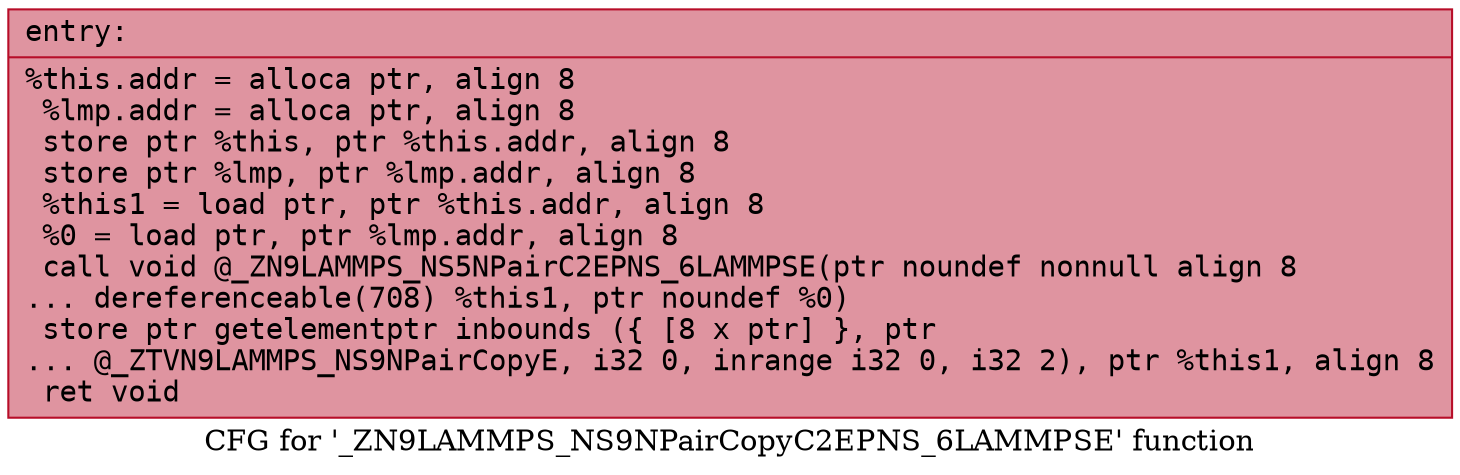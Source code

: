 digraph "CFG for '_ZN9LAMMPS_NS9NPairCopyC2EPNS_6LAMMPSE' function" {
	label="CFG for '_ZN9LAMMPS_NS9NPairCopyC2EPNS_6LAMMPSE' function";

	Node0x55d8a32d5df0 [shape=record,color="#b70d28ff", style=filled, fillcolor="#b70d2870" fontname="Courier",label="{entry:\l|  %this.addr = alloca ptr, align 8\l  %lmp.addr = alloca ptr, align 8\l  store ptr %this, ptr %this.addr, align 8\l  store ptr %lmp, ptr %lmp.addr, align 8\l  %this1 = load ptr, ptr %this.addr, align 8\l  %0 = load ptr, ptr %lmp.addr, align 8\l  call void @_ZN9LAMMPS_NS5NPairC2EPNS_6LAMMPSE(ptr noundef nonnull align 8\l... dereferenceable(708) %this1, ptr noundef %0)\l  store ptr getelementptr inbounds (\{ [8 x ptr] \}, ptr\l... @_ZTVN9LAMMPS_NS9NPairCopyE, i32 0, inrange i32 0, i32 2), ptr %this1, align 8\l  ret void\l}"];
}
